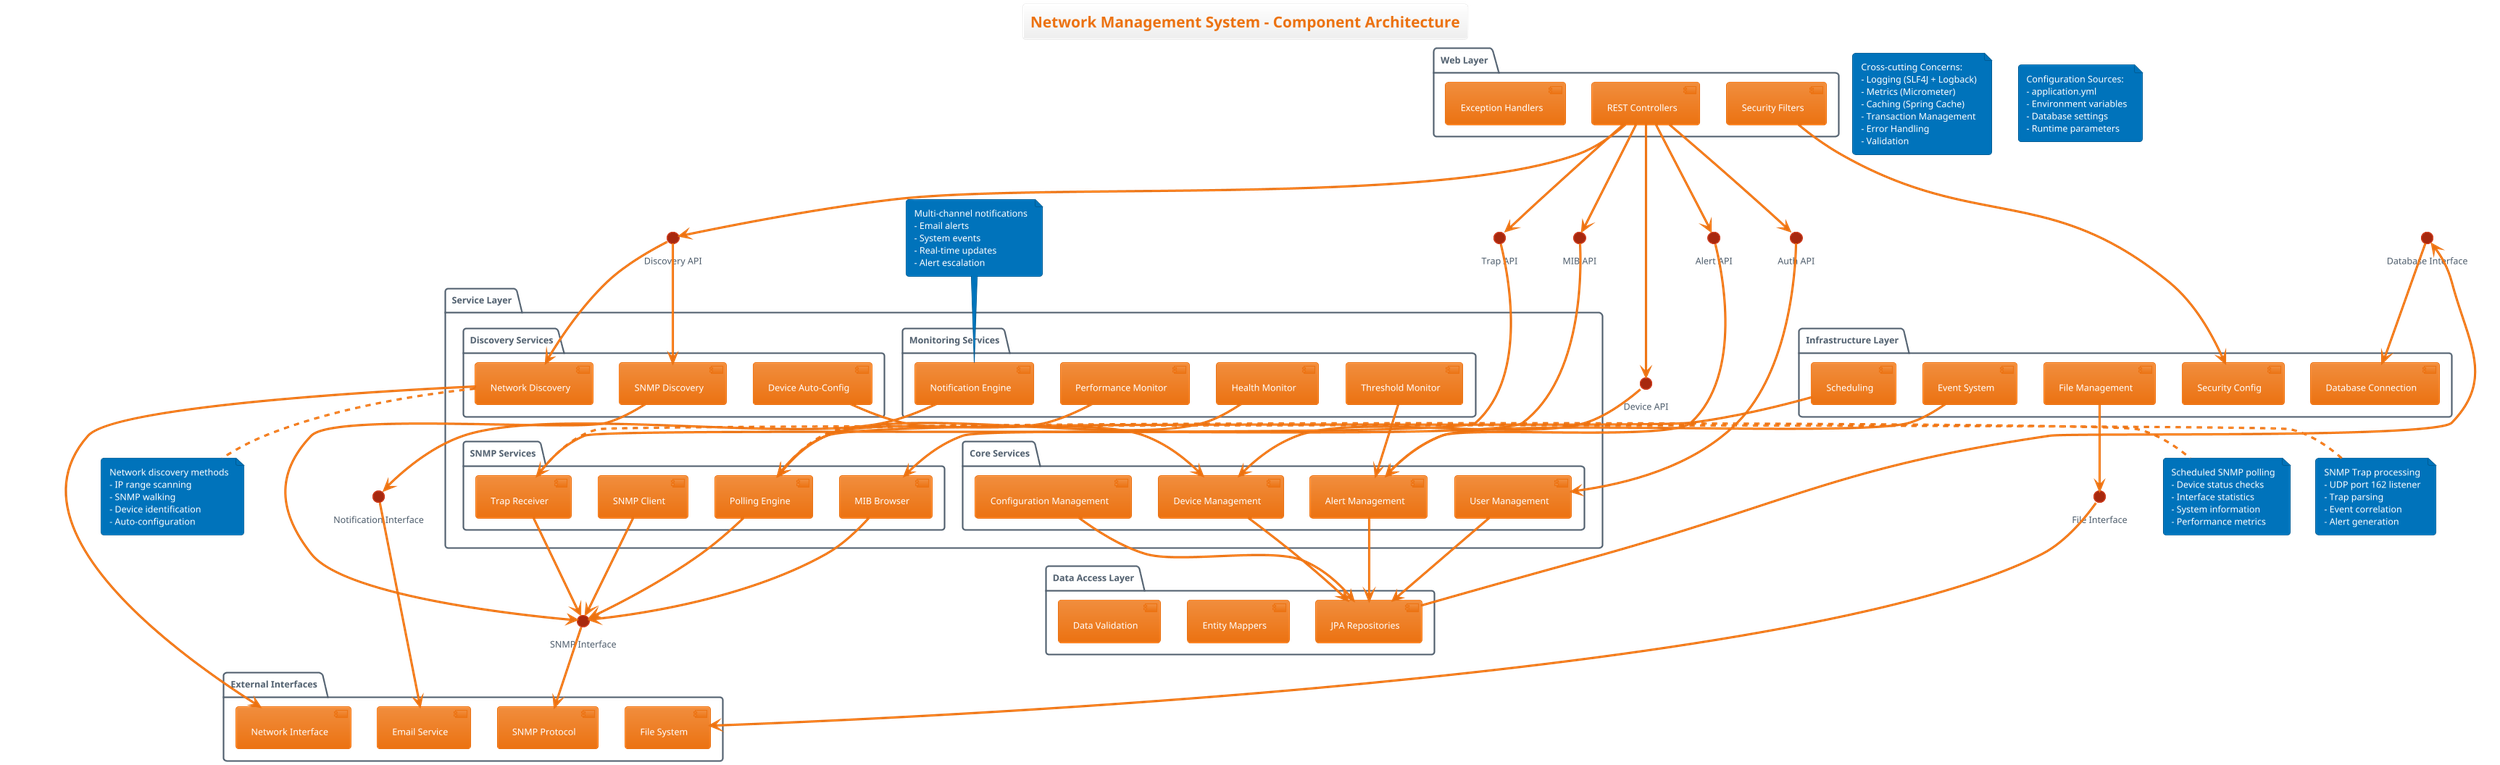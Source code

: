 @startuml Network Management System - Component Diagram

!theme aws-orange

title Network Management System - Component Architecture

' Define component packages
package "Web Layer" {
    [REST Controllers] as controllers
    [Security Filters] as security
    [Exception Handlers] as exceptions
}

package "Service Layer" {
    package "Core Services" {
        [User Management] as userMgmt
        [Device Management] as deviceMgmt
        [Alert Management] as alertMgmt
        [Configuration Management] as configMgmt
    }
    
    package "SNMP Services" {
        [SNMP Client] as snmpClient
        [Polling Engine] as pollingEngine
        [Trap Receiver] as trapReceiver
        [MIB Browser] as mibBrowser
    }
    
    package "Discovery Services" {
        [Network Discovery] as networkDiscovery
        [SNMP Discovery] as snmpDiscovery
        [Device Auto-Config] as autoConfig
    }
    
    package "Monitoring Services" {
        [Performance Monitor] as perfMonitor
        [Health Monitor] as healthMonitor
        [Threshold Monitor] as thresholdMonitor
        [Notification Engine] as notifications
    }
}

package "Data Access Layer" {
    [JPA Repositories] as repositories
    [Entity Mappers] as mappers
    [Data Validation] as validation
}

package "Infrastructure Layer" {
    [Database Connection] as database
    [Security Config] as securityConfig
    [Scheduling] as scheduling
    [Event System] as events
    [File Management] as fileManager
}

package "External Interfaces" {
    [SNMP Protocol] as snmpProtocol
    [Email Service] as emailService
    [File System] as fileSystem
    [Network Interface] as networkInterface
}

' Define interfaces
interface "Device API" as deviceAPI
interface "Alert API" as alertAPI
interface "Discovery API" as discoveryAPI
interface "Trap API" as trapAPI
interface "MIB API" as mibAPI
interface "Auth API" as authAPI

interface "SNMP Interface" as snmpInterface
interface "Database Interface" as dbInterface
interface "Notification Interface" as notificationInterface
interface "File Interface" as fileInterface

' Component relationships
controllers --> deviceAPI
controllers --> alertAPI
controllers --> discoveryAPI
controllers --> trapAPI
controllers --> mibAPI
controllers --> authAPI

deviceAPI --> deviceMgmt
alertAPI --> alertMgmt
discoveryAPI --> networkDiscovery
discoveryAPI --> snmpDiscovery
trapAPI --> trapReceiver
mibAPI --> mibBrowser
authAPI --> userMgmt

deviceMgmt --> repositories
alertMgmt --> repositories
userMgmt --> repositories
configMgmt --> repositories

pollingEngine --> snmpInterface
trapReceiver --> snmpInterface
mibBrowser --> snmpInterface
snmpClient --> snmpInterface

snmpInterface --> snmpProtocol

networkDiscovery --> networkInterface
snmpDiscovery --> snmpInterface
autoConfig --> deviceMgmt

perfMonitor --> pollingEngine
healthMonitor --> pollingEngine
thresholdMonitor --> alertMgmt
notifications --> notificationInterface

notificationInterface --> emailService

repositories --> dbInterface
dbInterface --> database

fileManager --> fileInterface
fileInterface --> fileSystem

security --> securityConfig
scheduling --> pollingEngine
events --> alertMgmt

' Cross-cutting concerns
note as crossCutting
    Cross-cutting Concerns:
    - Logging (SLF4J + Logback)
    - Metrics (Micrometer)
    - Caching (Spring Cache)
    - Transaction Management
    - Error Handling
    - Validation
end note

' Component descriptions
note right of pollingEngine
    Scheduled SNMP polling
    - Device status checks
    - Interface statistics
    - System information
    - Performance metrics
end note

note left of trapReceiver
    SNMP Trap processing
    - UDP port 162 listener
    - Trap parsing
    - Event correlation
    - Alert generation
end note

note bottom of networkDiscovery
    Network discovery methods
    - IP range scanning
    - SNMP walking
    - Device identification
    - Auto-configuration
end note

note top of notifications
    Multi-channel notifications
    - Email alerts
    - System events
    - Real-time updates
    - Alert escalation
end note

' Configuration notes
note as config
    Configuration Sources:
    - application.yml
    - Environment variables
    - Database settings
    - Runtime parameters
end note

@enduml
